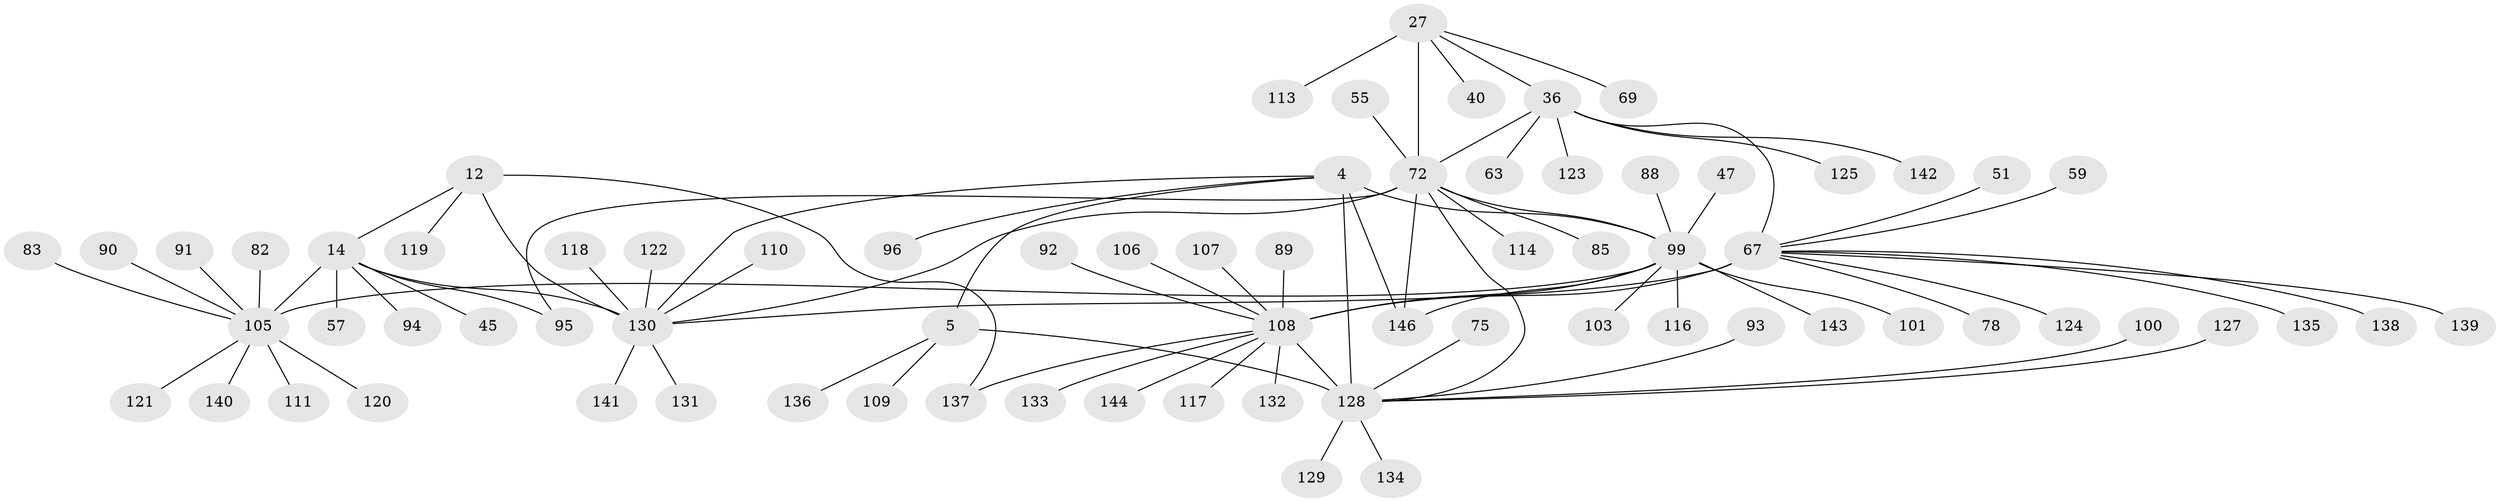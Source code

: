 // original degree distribution, {13: 0.00684931506849315, 7: 0.0410958904109589, 8: 0.04794520547945205, 11: 0.0136986301369863, 10: 0.03424657534246575, 12: 0.0136986301369863, 9: 0.07534246575342465, 17: 0.00684931506849315, 1: 0.589041095890411, 2: 0.136986301369863, 5: 0.00684931506849315, 3: 0.0136986301369863, 4: 0.0136986301369863}
// Generated by graph-tools (version 1.1) at 2025/54/03/09/25 04:54:36]
// undirected, 73 vertices, 85 edges
graph export_dot {
graph [start="1"]
  node [color=gray90,style=filled];
  4 [super="+3"];
  5 [super="+2"];
  12 [super="+11"];
  14 [super="+10"];
  27 [super="+23"];
  36 [super="+28"];
  40;
  45;
  47;
  51;
  55;
  57;
  59;
  63 [super="+39"];
  67 [super="+21"];
  69;
  72 [super="+26"];
  75 [super="+65"];
  78;
  82;
  83;
  85;
  88;
  89;
  90;
  91 [super="+58"];
  92;
  93;
  94;
  95;
  96;
  99 [super="+35"];
  100;
  101 [super="+74"];
  103;
  105 [super="+34"];
  106;
  107;
  108 [super="+20+48+49+52+68+76+77+79+87"];
  109 [super="+60"];
  110;
  111;
  113;
  114;
  116 [super="+44"];
  117 [super="+98"];
  118;
  119;
  120 [super="+50"];
  121;
  122;
  123;
  124;
  125;
  127;
  128 [super="+7+38+43+56+70"];
  129;
  130 [super="+84"];
  131;
  132 [super="+102"];
  133 [super="+61+71"];
  134;
  135 [super="+46"];
  136 [super="+81"];
  137 [super="+80+97"];
  138;
  139;
  140 [super="+126"];
  141;
  142;
  143;
  144;
  146 [super="+145"];
  4 -- 5 [weight=4];
  4 -- 96;
  4 -- 146;
  4 -- 128 [weight=6];
  4 -- 130;
  4 -- 99;
  5 -- 109;
  5 -- 136;
  5 -- 128 [weight=6];
  12 -- 14 [weight=4];
  12 -- 119;
  12 -- 137;
  12 -- 130 [weight=6];
  14 -- 57;
  14 -- 45;
  14 -- 94;
  14 -- 95;
  14 -- 105;
  14 -- 130 [weight=6];
  27 -- 40;
  27 -- 69;
  27 -- 113;
  27 -- 72 [weight=6];
  27 -- 36 [weight=4];
  36 -- 67;
  36 -- 72 [weight=6];
  36 -- 123;
  36 -- 142;
  36 -- 125;
  36 -- 63;
  47 -- 99;
  51 -- 67;
  55 -- 72;
  59 -- 67;
  67 -- 135;
  67 -- 138;
  67 -- 139;
  67 -- 108 [weight=12];
  67 -- 78;
  67 -- 124;
  67 -- 130;
  72 -- 128;
  72 -- 130 [weight=2];
  72 -- 114;
  72 -- 146;
  72 -- 85;
  72 -- 95;
  72 -- 99;
  75 -- 128;
  82 -- 105;
  83 -- 105;
  88 -- 99;
  89 -- 108;
  90 -- 105;
  91 -- 105;
  92 -- 108;
  93 -- 128;
  99 -- 101;
  99 -- 103;
  99 -- 105 [weight=12];
  99 -- 108;
  99 -- 143;
  99 -- 146 [weight=2];
  99 -- 116;
  100 -- 128;
  105 -- 140;
  105 -- 111;
  105 -- 120;
  105 -- 121;
  106 -- 108;
  107 -- 108;
  108 -- 132;
  108 -- 133;
  108 -- 137 [weight=2];
  108 -- 144;
  108 -- 117;
  108 -- 128 [weight=2];
  110 -- 130;
  118 -- 130;
  122 -- 130;
  127 -- 128;
  128 -- 129;
  128 -- 134;
  130 -- 131;
  130 -- 141;
}
